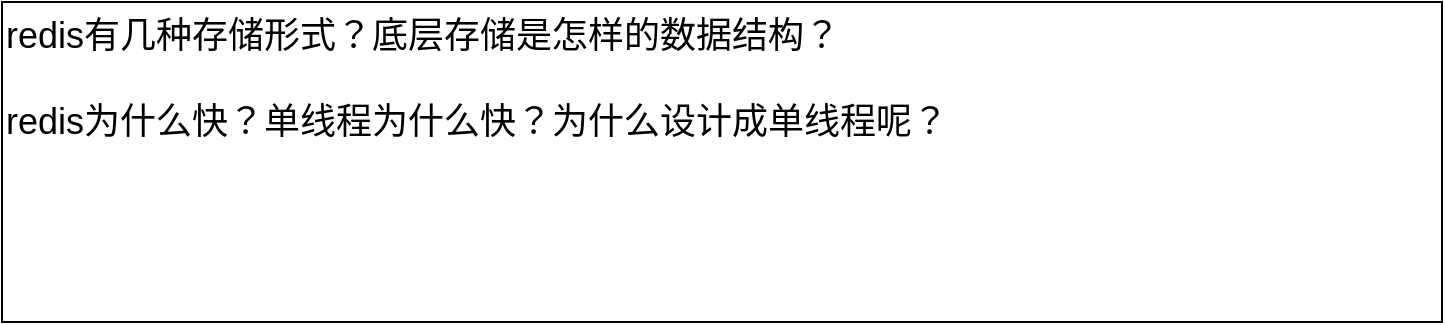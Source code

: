 <mxfile version="22.1.3" type="github">
  <diagram name="第 1 页" id="Ui-6xDZG4yXv-m0ysYRE">
    <mxGraphModel dx="2607" dy="1378" grid="1" gridSize="10" guides="1" tooltips="1" connect="1" arrows="1" fold="1" page="1" pageScale="1" pageWidth="827" pageHeight="1169" math="0" shadow="0">
      <root>
        <mxCell id="0" />
        <mxCell id="1" parent="0" />
        <mxCell id="iayUrk5L2lRTLvckCghS-1" value="redis有几种存储形式？底层存储是怎样的数据结构？&lt;br&gt;&lt;br&gt;redis为什么快？单线程为什么快？为什么设计成单线程呢？&lt;br&gt;" style="rounded=0;whiteSpace=wrap;html=1;fontSize=18;align=left;verticalAlign=top;" vertex="1" parent="1">
          <mxGeometry x="100" y="160" width="720" height="160" as="geometry" />
        </mxCell>
      </root>
    </mxGraphModel>
  </diagram>
</mxfile>
